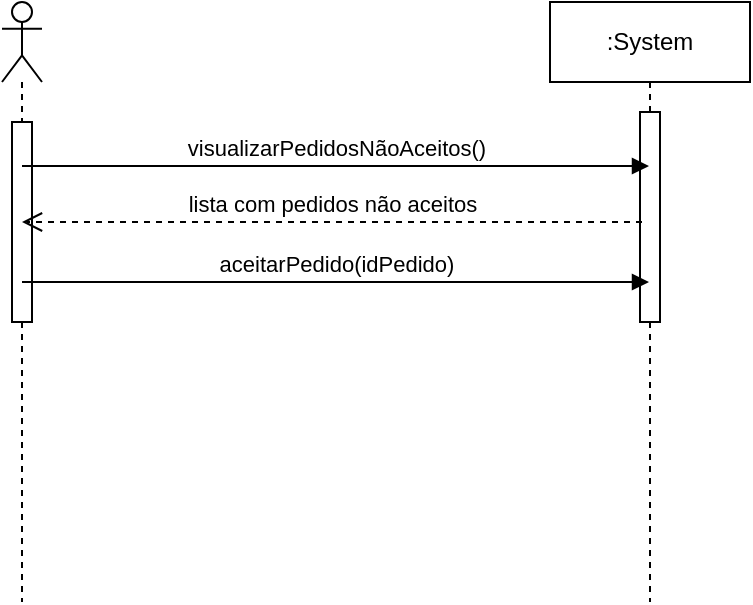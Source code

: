 <mxfile version="22.0.8" type="device">
  <diagram name="Página-1" id="8cxM2xG9caXMqTk6D8Tz">
    <mxGraphModel dx="954" dy="586" grid="1" gridSize="10" guides="1" tooltips="1" connect="1" arrows="1" fold="1" page="1" pageScale="1" pageWidth="827" pageHeight="1169" math="0" shadow="0">
      <root>
        <mxCell id="0" />
        <mxCell id="1" parent="0" />
        <mxCell id="qftCXbudiQLb1z-ozJu_-1" value="" style="shape=umlLifeline;perimeter=lifelinePerimeter;whiteSpace=wrap;html=1;container=1;dropTarget=0;collapsible=0;recursiveResize=0;outlineConnect=0;portConstraint=eastwest;newEdgeStyle={&quot;curved&quot;:0,&quot;rounded&quot;:0};participant=umlActor;" vertex="1" parent="1">
          <mxGeometry x="90" y="120" width="20" height="300" as="geometry" />
        </mxCell>
        <mxCell id="qftCXbudiQLb1z-ozJu_-6" value="" style="html=1;points=[[0,0,0,0,5],[0,1,0,0,-5],[1,0,0,0,5],[1,1,0,0,-5]];perimeter=orthogonalPerimeter;outlineConnect=0;targetShapes=umlLifeline;portConstraint=eastwest;newEdgeStyle={&quot;curved&quot;:0,&quot;rounded&quot;:0};" vertex="1" parent="qftCXbudiQLb1z-ozJu_-1">
          <mxGeometry x="5" y="60" width="10" height="100" as="geometry" />
        </mxCell>
        <mxCell id="qftCXbudiQLb1z-ozJu_-2" value=":System" style="shape=umlLifeline;perimeter=lifelinePerimeter;whiteSpace=wrap;html=1;container=1;dropTarget=0;collapsible=0;recursiveResize=0;outlineConnect=0;portConstraint=eastwest;newEdgeStyle={&quot;curved&quot;:0,&quot;rounded&quot;:0};" vertex="1" parent="1">
          <mxGeometry x="364" y="120" width="100" height="300" as="geometry" />
        </mxCell>
        <mxCell id="qftCXbudiQLb1z-ozJu_-7" value="" style="html=1;points=[[0,0,0,0,5],[0,1,0,0,-5],[1,0,0,0,5],[1,1,0,0,-5]];perimeter=orthogonalPerimeter;outlineConnect=0;targetShapes=umlLifeline;portConstraint=eastwest;newEdgeStyle={&quot;curved&quot;:0,&quot;rounded&quot;:0};" vertex="1" parent="qftCXbudiQLb1z-ozJu_-2">
          <mxGeometry x="45" y="55" width="10" height="105" as="geometry" />
        </mxCell>
        <mxCell id="qftCXbudiQLb1z-ozJu_-4" value="visualizarPedidosNãoAceitos()" style="html=1;verticalAlign=bottom;endArrow=block;curved=0;rounded=0;" edge="1" parent="1">
          <mxGeometry width="80" relative="1" as="geometry">
            <mxPoint x="100" y="202" as="sourcePoint" />
            <mxPoint x="413.5" y="202" as="targetPoint" />
          </mxGeometry>
        </mxCell>
        <mxCell id="qftCXbudiQLb1z-ozJu_-8" value="lista com pedidos não aceitos" style="html=1;verticalAlign=bottom;endArrow=open;dashed=1;endSize=8;curved=0;rounded=0;" edge="1" parent="1" target="qftCXbudiQLb1z-ozJu_-1">
          <mxGeometry relative="1" as="geometry">
            <mxPoint x="410" y="230" as="sourcePoint" />
            <mxPoint x="330" y="230" as="targetPoint" />
          </mxGeometry>
        </mxCell>
        <mxCell id="qftCXbudiQLb1z-ozJu_-9" value="aceitarPedido(idPedido)" style="html=1;verticalAlign=bottom;endArrow=block;curved=0;rounded=0;" edge="1" parent="1">
          <mxGeometry width="80" relative="1" as="geometry">
            <mxPoint x="100" y="260" as="sourcePoint" />
            <mxPoint x="413.5" y="260" as="targetPoint" />
          </mxGeometry>
        </mxCell>
      </root>
    </mxGraphModel>
  </diagram>
</mxfile>
